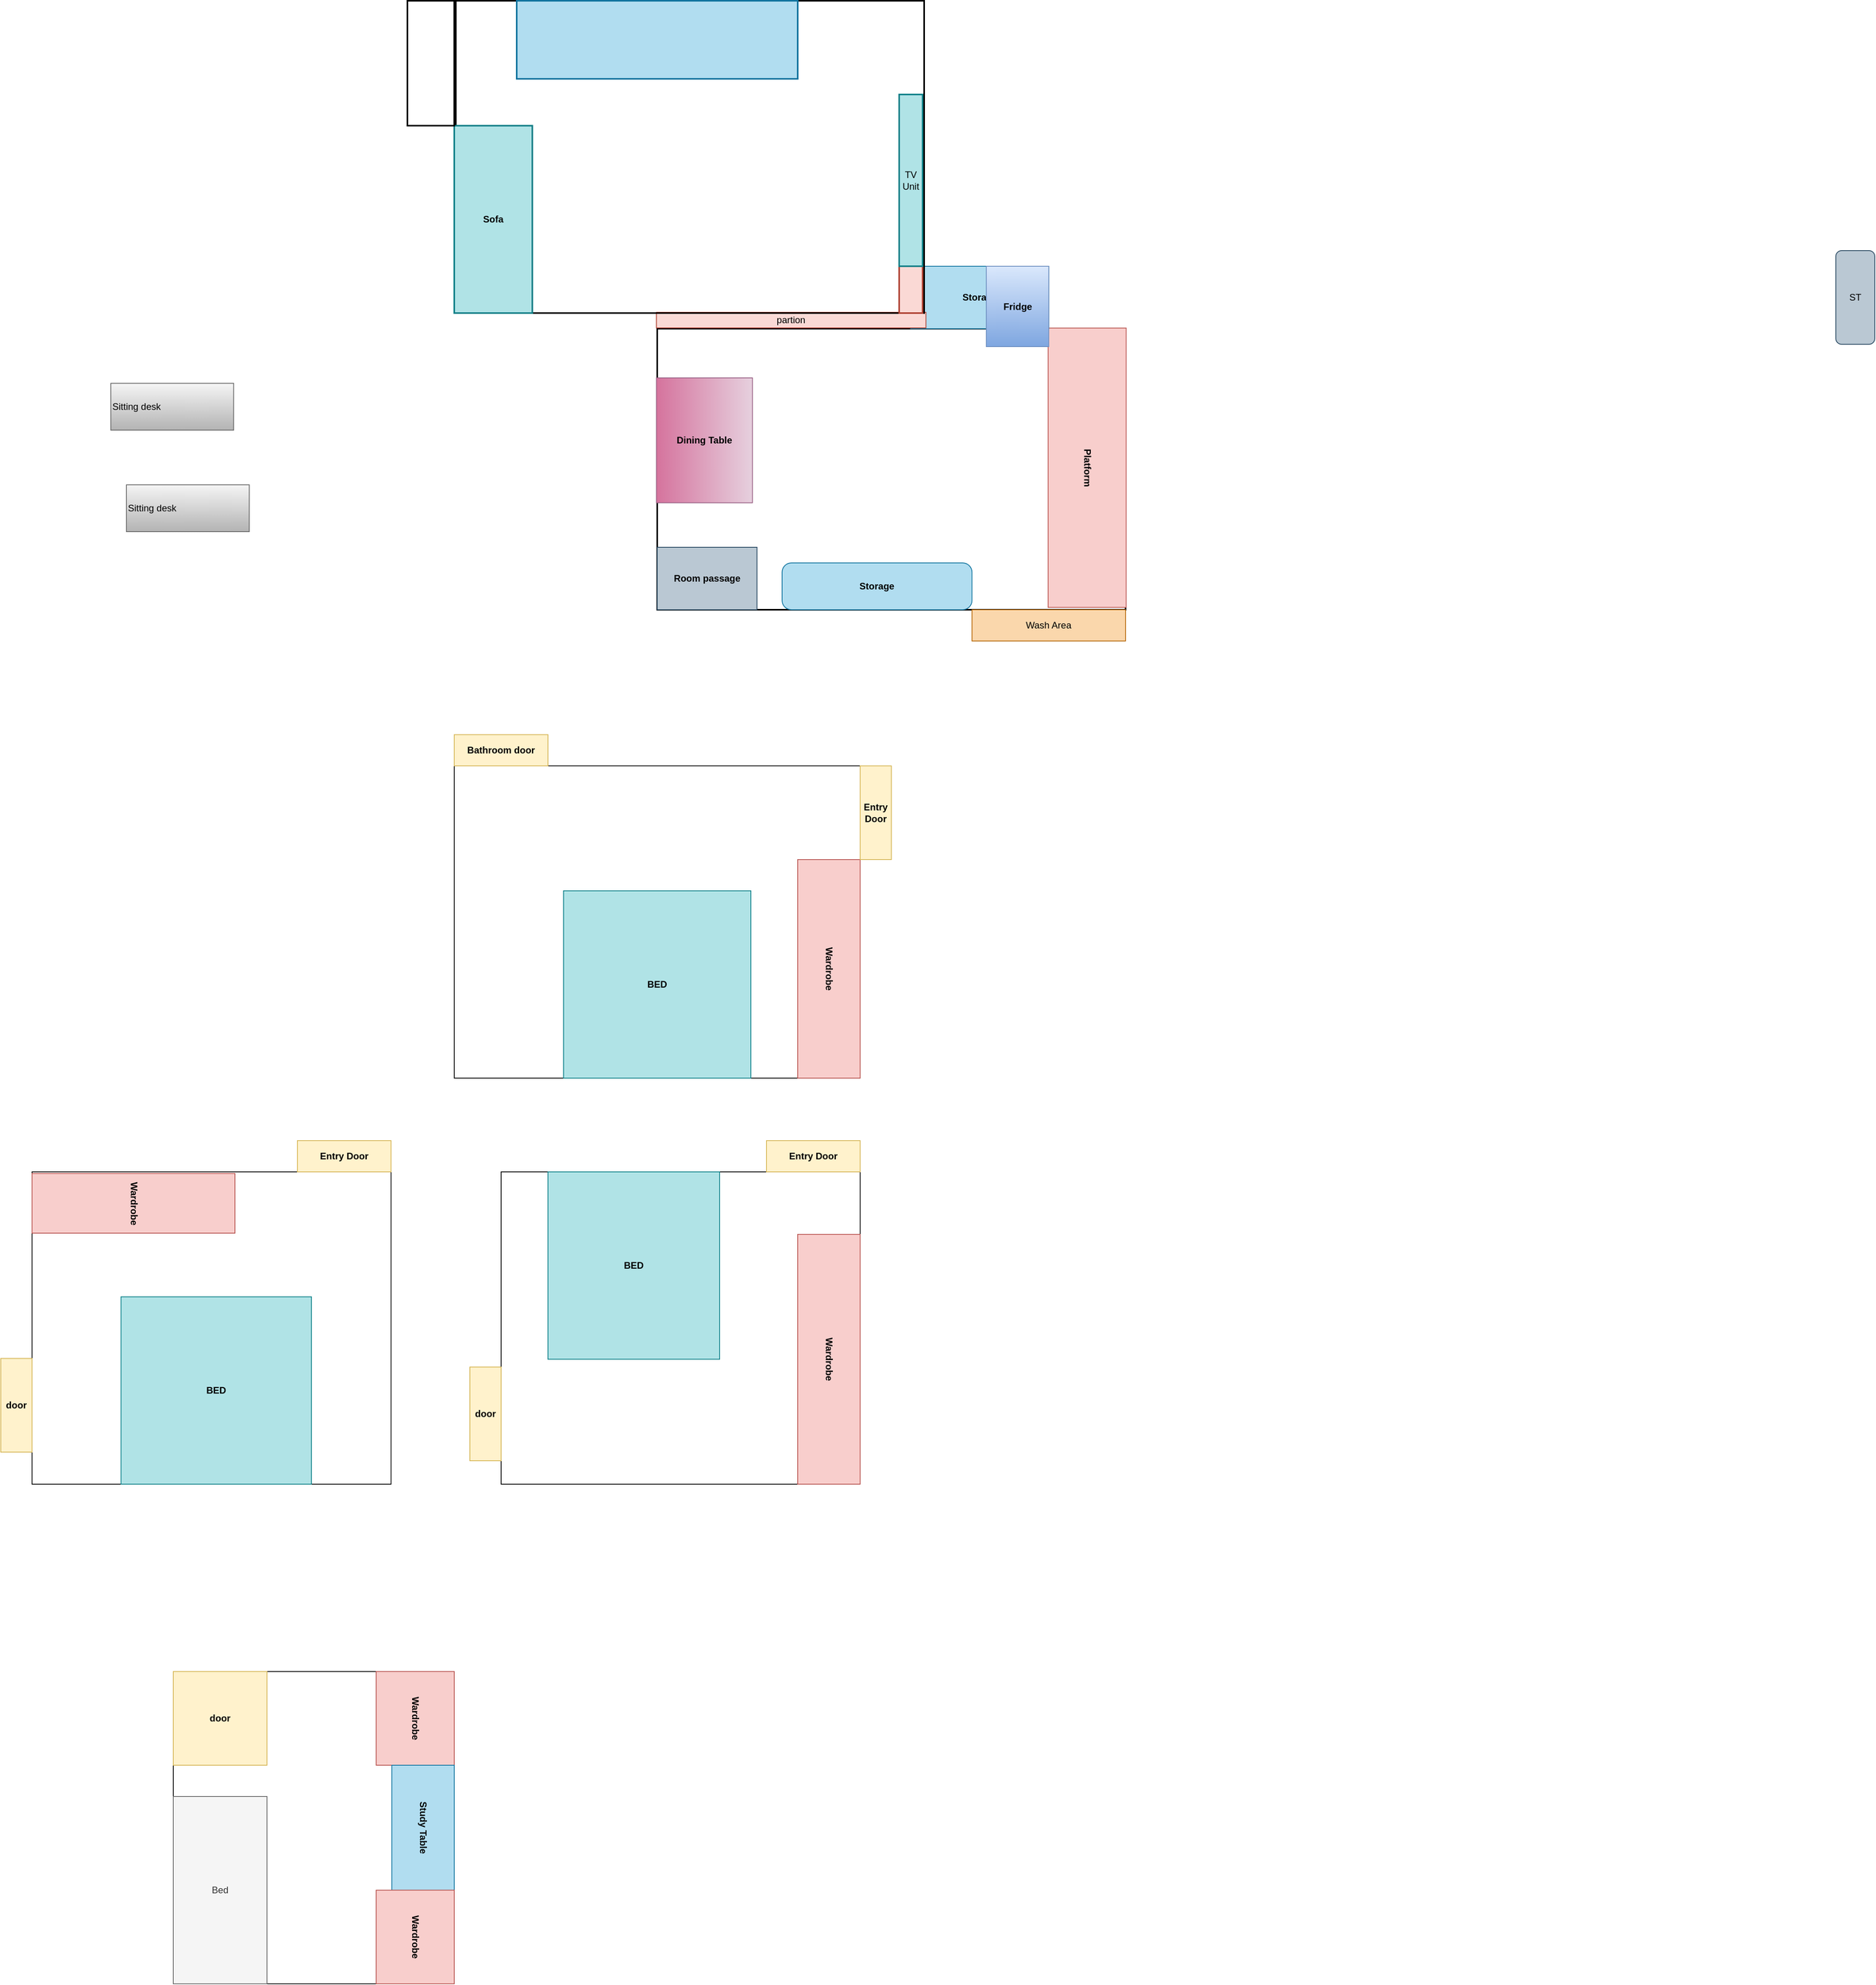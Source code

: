 <mxfile version="16.5.6" type="github">
  <diagram id="VMb9Hx4n-MINGwp8aOxh" name="Page-1">
    <mxGraphModel dx="2722" dy="1536" grid="1" gridSize="10" guides="1" tooltips="1" connect="1" arrows="1" fold="1" page="1" pageScale="1" pageWidth="850" pageHeight="1100" math="0" shadow="0">
      <root>
        <mxCell id="0" />
        <mxCell id="1" parent="0" />
        <mxCell id="ZNe7bcmAIgEfQAAHmwm--3" value="ST" style="rounded=1;whiteSpace=wrap;html=1;direction=south;fillColor=#bac8d3;strokeColor=#23445d;" parent="1" vertex="1">
          <mxGeometry x="770" y="60" width="50" height="120" as="geometry" />
        </mxCell>
        <mxCell id="ZNe7bcmAIgEfQAAHmwm--4" value="" style="rounded=0;whiteSpace=wrap;html=1;fillColor=none;" parent="1" vertex="1">
          <mxGeometry x="-1000" y="720" width="520" height="400" as="geometry" />
        </mxCell>
        <mxCell id="ZNe7bcmAIgEfQAAHmwm--5" value="&lt;b&gt;BED&lt;/b&gt;" style="rounded=0;whiteSpace=wrap;html=1;fillColor=#b0e3e6;strokeColor=#0e8088;" parent="1" vertex="1">
          <mxGeometry x="-860" y="880" width="240" height="240" as="geometry" />
        </mxCell>
        <mxCell id="ZNe7bcmAIgEfQAAHmwm--6" value="&lt;b&gt;Wardrobe&lt;/b&gt;" style="rounded=0;whiteSpace=wrap;html=1;rotation=90;fillColor=#f8cecc;strokeColor=#b85450;" parent="1" vertex="1">
          <mxGeometry x="-660" y="940" width="280" height="80" as="geometry" />
        </mxCell>
        <mxCell id="BfgUa2fU1VL5Z00G_qLZ-1" value="&lt;b&gt;Entry Door&lt;/b&gt;" style="rounded=0;whiteSpace=wrap;html=1;direction=south;fillColor=#fff2cc;strokeColor=#d6b656;" parent="1" vertex="1">
          <mxGeometry x="-480" y="720" width="40" height="120" as="geometry" />
        </mxCell>
        <mxCell id="BfgUa2fU1VL5Z00G_qLZ-2" value="&lt;b&gt;Bathroom door&lt;/b&gt;" style="rounded=0;whiteSpace=wrap;html=1;direction=west;fillColor=#fff2cc;strokeColor=#d6b656;" parent="1" vertex="1">
          <mxGeometry x="-1000" y="680" width="120" height="40" as="geometry" />
        </mxCell>
        <mxCell id="BfgUa2fU1VL5Z00G_qLZ-4" value="" style="rounded=0;whiteSpace=wrap;html=1;fillColor=none;" parent="1" vertex="1">
          <mxGeometry x="-940" y="1240" width="460" height="400" as="geometry" />
        </mxCell>
        <mxCell id="BfgUa2fU1VL5Z00G_qLZ-5" value="&lt;b&gt;BED&lt;/b&gt;" style="rounded=0;whiteSpace=wrap;html=1;fillColor=#b0e3e6;strokeColor=#0e8088;" parent="1" vertex="1">
          <mxGeometry x="-880" y="1240" width="220" height="240" as="geometry" />
        </mxCell>
        <mxCell id="BfgUa2fU1VL5Z00G_qLZ-6" value="&lt;b&gt;Wardrobe&lt;/b&gt;" style="rounded=0;whiteSpace=wrap;html=1;rotation=90;fillColor=#f8cecc;strokeColor=#b85450;" parent="1" vertex="1">
          <mxGeometry x="-680" y="1440" width="320" height="80" as="geometry" />
        </mxCell>
        <mxCell id="BfgUa2fU1VL5Z00G_qLZ-7" value="&lt;b&gt;Entry Door&lt;/b&gt;" style="rounded=0;whiteSpace=wrap;html=1;direction=west;fillColor=#fff2cc;strokeColor=#d6b656;" parent="1" vertex="1">
          <mxGeometry x="-600" y="1200" width="120" height="40" as="geometry" />
        </mxCell>
        <mxCell id="BfgUa2fU1VL5Z00G_qLZ-9" value="&lt;b&gt;door&lt;/b&gt;" style="rounded=0;whiteSpace=wrap;html=1;direction=north;fillColor=#fff2cc;strokeColor=#d6b656;" parent="1" vertex="1">
          <mxGeometry x="-980" y="1490" width="40" height="120" as="geometry" />
        </mxCell>
        <mxCell id="cp6XVqScCYHZIKuh8CCW-7" value="" style="group" parent="1" vertex="1" connectable="0">
          <mxGeometry x="-720" y="80" width="729.76" height="480" as="geometry" />
        </mxCell>
        <mxCell id="cp6XVqScCYHZIKuh8CCW-8" value="" style="rounded=0;whiteSpace=wrap;html=1;fillColor=none;strokeWidth=2;" parent="cp6XVqScCYHZIKuh8CCW-7" vertex="1">
          <mxGeometry x="-20" y="80" width="600" height="360" as="geometry" />
        </mxCell>
        <mxCell id="cp6XVqScCYHZIKuh8CCW-11" value="&lt;b&gt;Platform&lt;/b&gt;" style="rounded=0;whiteSpace=wrap;html=1;rotation=90;fillColor=#f8cecc;strokeColor=#b85450;" parent="cp6XVqScCYHZIKuh8CCW-7" vertex="1">
          <mxGeometry x="351.89" y="208.11" width="357.87" height="100" as="geometry" />
        </mxCell>
        <mxCell id="cp6XVqScCYHZIKuh8CCW-13" value="&lt;b&gt;Room passage&lt;/b&gt;" style="rounded=0;whiteSpace=wrap;html=1;fillColor=#bac8d3;strokeColor=#23445d;" parent="cp6XVqScCYHZIKuh8CCW-7" vertex="1">
          <mxGeometry x="-20" y="360" width="127.869" height="80" as="geometry" />
        </mxCell>
        <mxCell id="cp6XVqScCYHZIKuh8CCW-14" value="&lt;b&gt;Storage&lt;/b&gt;" style="rounded=0;whiteSpace=wrap;html=1;fillColor=#b1ddf0;strokeColor=#10739e;" parent="cp6XVqScCYHZIKuh8CCW-7" vertex="1">
          <mxGeometry x="304.59" width="177.049" height="80" as="geometry" />
        </mxCell>
        <mxCell id="cp6XVqScCYHZIKuh8CCW-15" value="Wash Area" style="rounded=0;whiteSpace=wrap;html=1;fillColor=#fad7ac;strokeColor=#b46504;" parent="cp6XVqScCYHZIKuh8CCW-7" vertex="1">
          <mxGeometry x="383.279" y="440" width="196.721" height="40" as="geometry" />
        </mxCell>
        <mxCell id="cp6XVqScCYHZIKuh8CCW-16" value="&lt;b&gt;Storage&lt;/b&gt;" style="rounded=1;whiteSpace=wrap;html=1;arcSize=20;fillColor=#b1ddf0;strokeColor=#10739e;" parent="cp6XVqScCYHZIKuh8CCW-7" vertex="1">
          <mxGeometry x="140" y="380" width="243.28" height="60" as="geometry" />
        </mxCell>
        <mxCell id="cp6XVqScCYHZIKuh8CCW-12" value="&lt;b&gt;Dining Table&lt;/b&gt;" style="rounded=0;whiteSpace=wrap;html=1;fillColor=#e6d0de;gradientColor=#d5739d;strokeColor=#996185;direction=south;" parent="cp6XVqScCYHZIKuh8CCW-7" vertex="1">
          <mxGeometry x="-20.98" y="143" width="123" height="160" as="geometry" />
        </mxCell>
        <mxCell id="cp6XVqScCYHZIKuh8CCW-18" value="partion" style="rounded=0;whiteSpace=wrap;html=1;fillColor=#fad9d5;strokeColor=#ae4132;" parent="cp6XVqScCYHZIKuh8CCW-7" vertex="1">
          <mxGeometry x="-20.984" y="59" width="345.246" height="20" as="geometry" />
        </mxCell>
        <mxCell id="cp6XVqScCYHZIKuh8CCW-17" value="&lt;b&gt;Fridge&lt;/b&gt;" style="rounded=0;whiteSpace=wrap;html=1;fillColor=#dae8fc;gradientColor=#7ea6e0;strokeColor=#6c8ebf;" parent="cp6XVqScCYHZIKuh8CCW-7" vertex="1">
          <mxGeometry x="401.64" width="80" height="103" as="geometry" />
        </mxCell>
        <mxCell id="cp6XVqScCYHZIKuh8CCW-20" value="" style="rounded=0;whiteSpace=wrap;html=1;fillColor=none;strokeWidth=2;" parent="1" vertex="1">
          <mxGeometry x="-998" y="-260" width="600" height="400" as="geometry" />
        </mxCell>
        <mxCell id="cp6XVqScCYHZIKuh8CCW-21" value="" style="rounded=0;whiteSpace=wrap;html=1;strokeWidth=2;fillColor=#fad9d5;strokeColor=#ae4132;" parent="1" vertex="1">
          <mxGeometry x="-430" y="80" width="30" height="60" as="geometry" />
        </mxCell>
        <mxCell id="cp6XVqScCYHZIKuh8CCW-23" value="&lt;b&gt;Sofa&lt;/b&gt;" style="rounded=0;whiteSpace=wrap;html=1;strokeWidth=2;fillColor=#b0e3e6;strokeColor=#0e8088;" parent="1" vertex="1">
          <mxGeometry x="-1000" y="-100" width="100" height="240" as="geometry" />
        </mxCell>
        <mxCell id="cp6XVqScCYHZIKuh8CCW-24" value="" style="rounded=0;whiteSpace=wrap;html=1;strokeWidth=2;" parent="1" vertex="1">
          <mxGeometry x="-1060" y="-260" width="60" height="160" as="geometry" />
        </mxCell>
        <mxCell id="cp6XVqScCYHZIKuh8CCW-25" value="" style="rounded=0;whiteSpace=wrap;html=1;strokeWidth=2;direction=west;fillColor=#b1ddf0;strokeColor=#10739e;" parent="1" vertex="1">
          <mxGeometry x="-920" y="-260" width="360" height="100" as="geometry" />
        </mxCell>
        <mxCell id="cp6XVqScCYHZIKuh8CCW-26" value="TV Unit" style="rounded=0;whiteSpace=wrap;html=1;strokeWidth=2;fillColor=#b0e3e6;strokeColor=#0e8088;" parent="1" vertex="1">
          <mxGeometry x="-430" y="-140" width="30" height="220" as="geometry" />
        </mxCell>
        <mxCell id="cp6XVqScCYHZIKuh8CCW-9" value="&lt;div&gt;&lt;span&gt;Sitting desk&lt;/span&gt;&lt;/div&gt;" style="rounded=0;whiteSpace=wrap;html=1;fillColor=#f5f5f5;gradientColor=#b3b3b3;strokeColor=#666666;align=left;" parent="1" vertex="1">
          <mxGeometry x="-1420.004" y="360" width="157.377" height="60" as="geometry" />
        </mxCell>
        <mxCell id="cp6XVqScCYHZIKuh8CCW-10" value="&lt;div&gt;&lt;span&gt;Sitting desk&lt;/span&gt;&lt;/div&gt;" style="rounded=0;whiteSpace=wrap;html=1;fillColor=#f5f5f5;gradientColor=#b3b3b3;strokeColor=#666666;align=left;" parent="1" vertex="1">
          <mxGeometry x="-1440.004" y="230" width="157.377" height="60" as="geometry" />
        </mxCell>
        <mxCell id="lMpUBQaTYtT5q8WjCk2k-1" value="" style="rounded=0;whiteSpace=wrap;html=1;fillColor=none;" parent="1" vertex="1">
          <mxGeometry x="-1360" y="1880" width="360" height="400" as="geometry" />
        </mxCell>
        <mxCell id="lMpUBQaTYtT5q8WjCk2k-2" value="&lt;b&gt;Wardrobe&lt;/b&gt;" style="rounded=0;whiteSpace=wrap;html=1;rotation=90;fillColor=#f8cecc;strokeColor=#b85450;" parent="1" vertex="1">
          <mxGeometry x="-1110" y="1890" width="120" height="100" as="geometry" />
        </mxCell>
        <mxCell id="lMpUBQaTYtT5q8WjCk2k-3" value="&lt;b&gt;Study Table&lt;/b&gt;" style="rounded=0;whiteSpace=wrap;html=1;rotation=90;fillColor=#b1ddf0;strokeColor=#10739e;" parent="1" vertex="1">
          <mxGeometry x="-1120" y="2040" width="160" height="80" as="geometry" />
        </mxCell>
        <mxCell id="lMpUBQaTYtT5q8WjCk2k-4" value="&lt;b&gt;door&lt;/b&gt;" style="rounded=0;whiteSpace=wrap;html=1;direction=east;fillColor=#fff2cc;strokeColor=#d6b656;" parent="1" vertex="1">
          <mxGeometry x="-1360" y="1880" width="120" height="120" as="geometry" />
        </mxCell>
        <mxCell id="lMpUBQaTYtT5q8WjCk2k-5" value="Bed" style="rounded=0;whiteSpace=wrap;html=1;fillColor=#f5f5f5;strokeColor=#666666;fontColor=#333333;" parent="1" vertex="1">
          <mxGeometry x="-1360" y="2040" width="120" height="240" as="geometry" />
        </mxCell>
        <mxCell id="XTA1UpGlD54tE2LtAh2Q-1" value="&lt;b&gt;Wardrobe&lt;/b&gt;" style="rounded=0;whiteSpace=wrap;html=1;rotation=90;fillColor=#f8cecc;strokeColor=#b85450;" vertex="1" parent="1">
          <mxGeometry x="-1110" y="2170" width="120" height="100" as="geometry" />
        </mxCell>
        <mxCell id="XTA1UpGlD54tE2LtAh2Q-2" value="" style="rounded=0;whiteSpace=wrap;html=1;fillColor=none;" vertex="1" parent="1">
          <mxGeometry x="-1541" y="1240" width="460" height="400" as="geometry" />
        </mxCell>
        <mxCell id="XTA1UpGlD54tE2LtAh2Q-3" value="&lt;b&gt;BED&lt;/b&gt;" style="rounded=0;whiteSpace=wrap;html=1;fillColor=#b0e3e6;strokeColor=#0e8088;" vertex="1" parent="1">
          <mxGeometry x="-1427" y="1400" width="244" height="240" as="geometry" />
        </mxCell>
        <mxCell id="XTA1UpGlD54tE2LtAh2Q-4" value="&lt;b&gt;Wardrobe&lt;/b&gt;" style="rounded=0;whiteSpace=wrap;html=1;rotation=90;fillColor=#f8cecc;strokeColor=#b85450;direction=south;" vertex="1" parent="1">
          <mxGeometry x="-1449.25" y="1150.25" width="76.5" height="260" as="geometry" />
        </mxCell>
        <mxCell id="XTA1UpGlD54tE2LtAh2Q-5" value="&lt;b&gt;Entry Door&lt;/b&gt;" style="rounded=0;whiteSpace=wrap;html=1;direction=west;fillColor=#fff2cc;strokeColor=#d6b656;" vertex="1" parent="1">
          <mxGeometry x="-1201" y="1200" width="120" height="40" as="geometry" />
        </mxCell>
        <mxCell id="XTA1UpGlD54tE2LtAh2Q-6" value="&lt;b&gt;door&lt;/b&gt;" style="rounded=0;whiteSpace=wrap;html=1;direction=north;fillColor=#fff2cc;strokeColor=#d6b656;" vertex="1" parent="1">
          <mxGeometry x="-1581" y="1479" width="40" height="120" as="geometry" />
        </mxCell>
      </root>
    </mxGraphModel>
  </diagram>
</mxfile>

